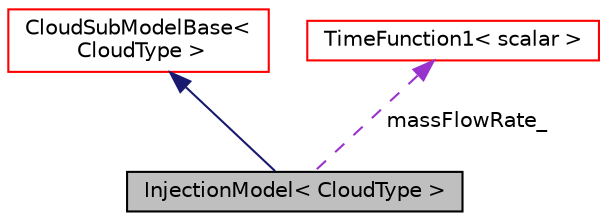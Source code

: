 digraph "InjectionModel&lt; CloudType &gt;"
{
  bgcolor="transparent";
  edge [fontname="Helvetica",fontsize="10",labelfontname="Helvetica",labelfontsize="10"];
  node [fontname="Helvetica",fontsize="10",shape=record];
  Node1 [label="InjectionModel\< CloudType \>",height=0.2,width=0.4,color="black", fillcolor="grey75", style="filled", fontcolor="black"];
  Node2 -> Node1 [dir="back",color="midnightblue",fontsize="10",style="solid",fontname="Helvetica"];
  Node2 [label="CloudSubModelBase\<\l CloudType \>",height=0.2,width=0.4,color="red",URL="$a00289.html",tooltip="Base class for cloud sub-models. "];
  Node3 -> Node1 [dir="back",color="darkorchid3",fontsize="10",style="dashed",label=" massFlowRate_" ,fontname="Helvetica"];
  Node3 [label="TimeFunction1\< scalar \>",height=0.2,width=0.4,color="red",URL="$a02621.html"];
}
